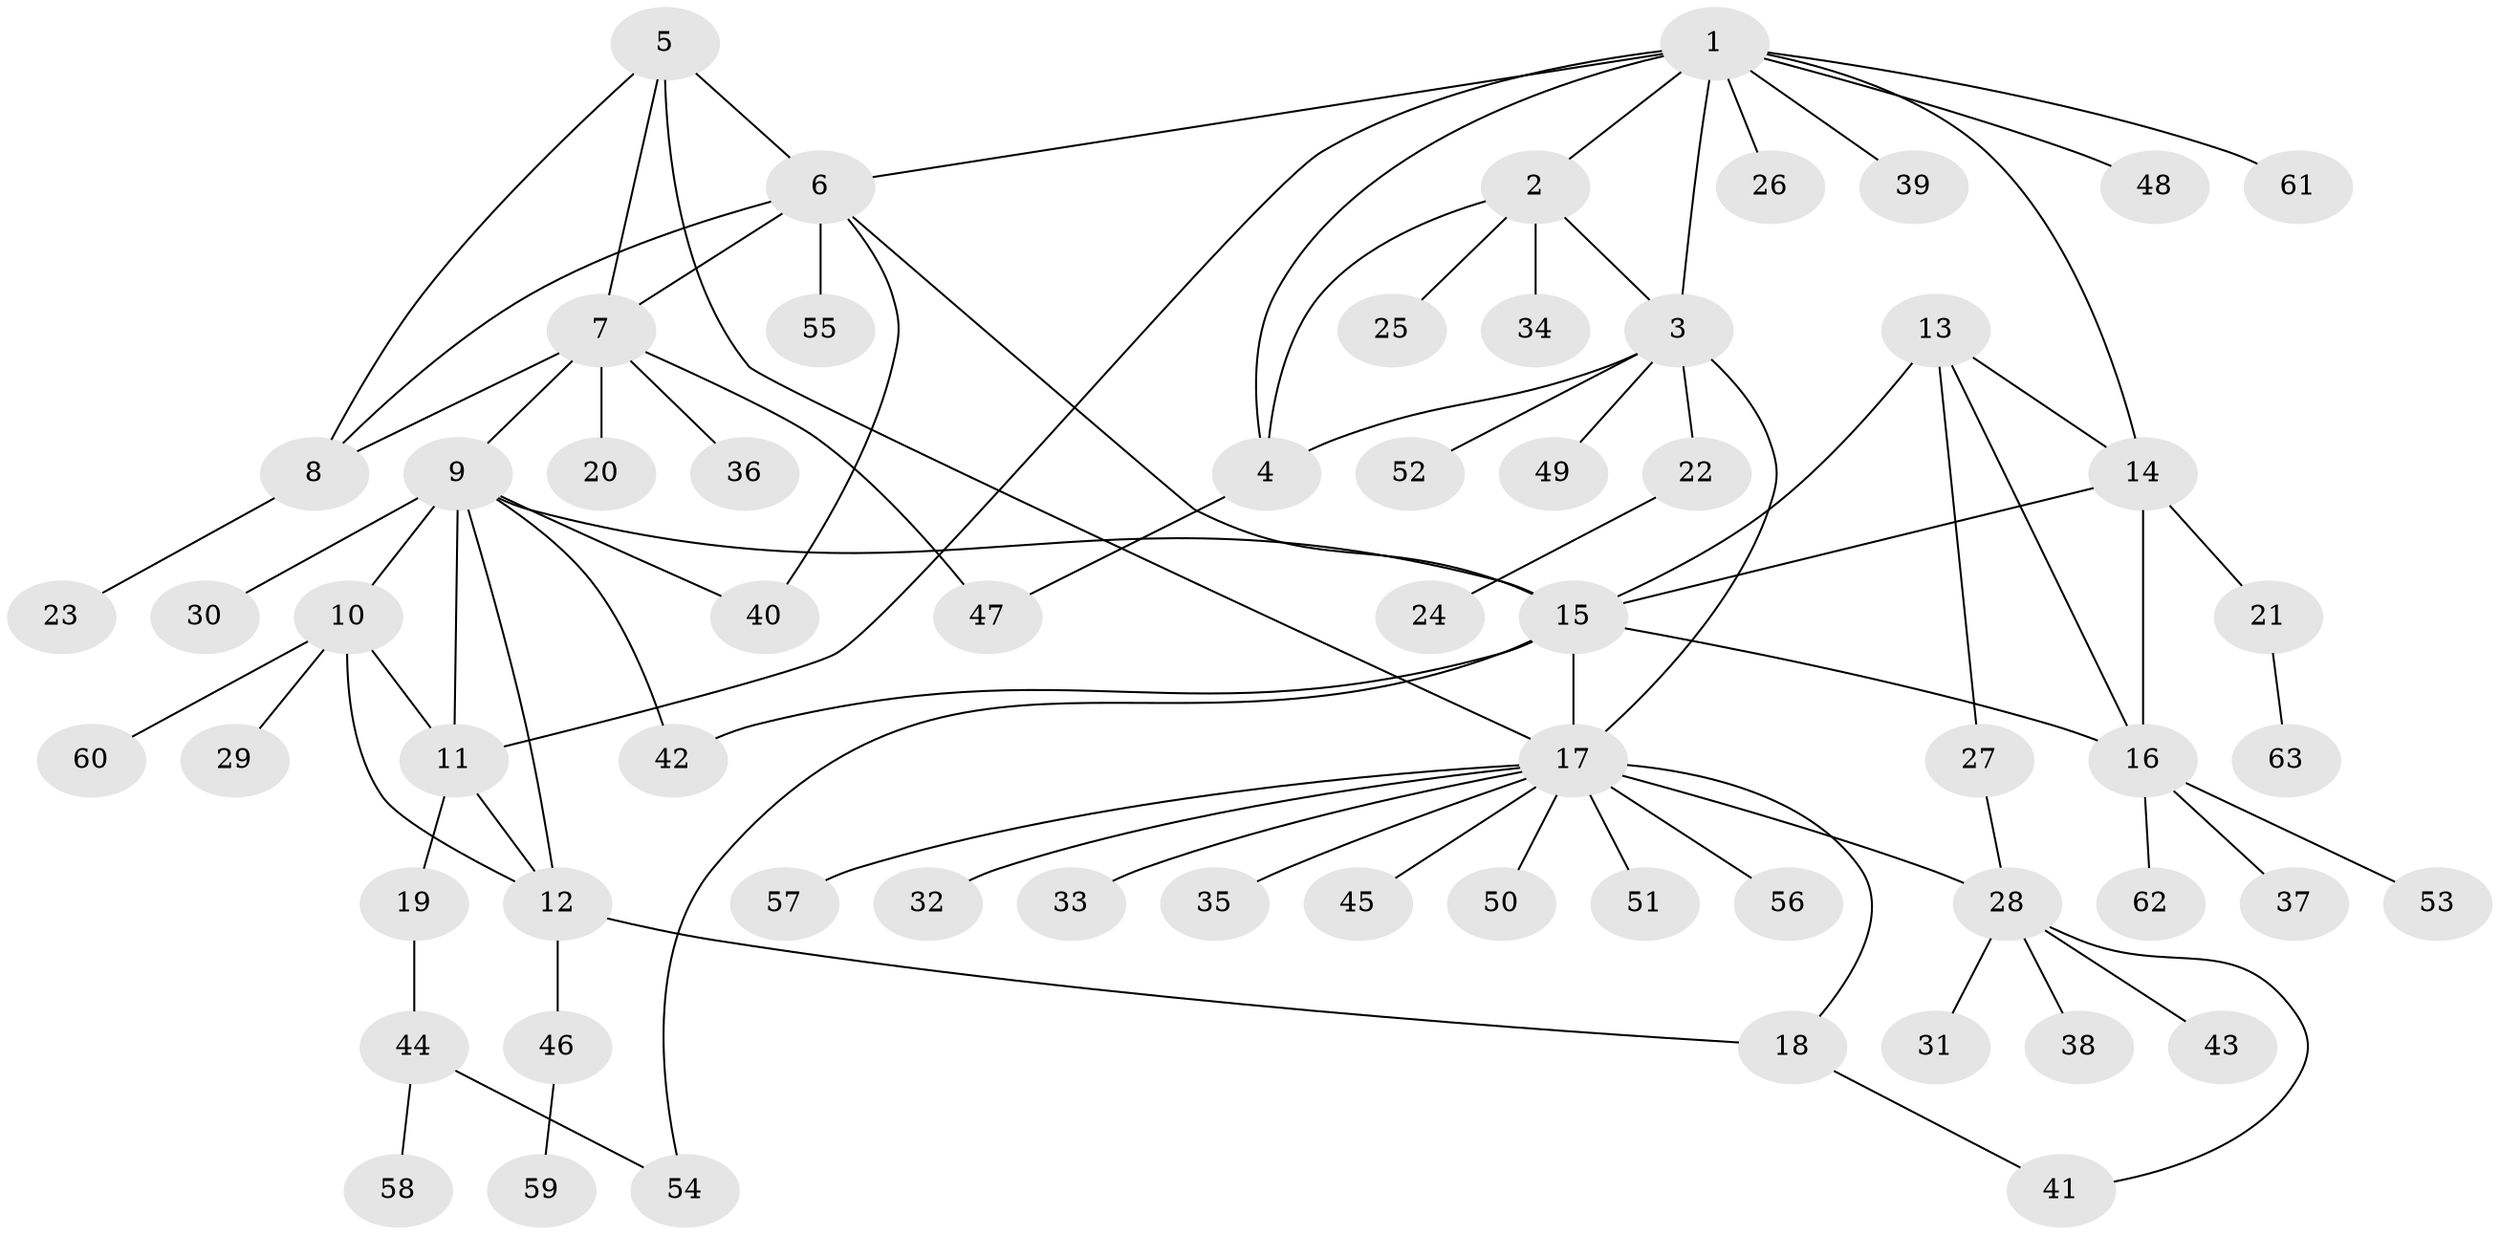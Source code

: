 // original degree distribution, {11: 0.011235955056179775, 6: 0.056179775280898875, 8: 0.033707865168539325, 5: 0.056179775280898875, 9: 0.02247191011235955, 7: 0.02247191011235955, 3: 0.0449438202247191, 15: 0.011235955056179775, 2: 0.16853932584269662, 1: 0.5730337078651685}
// Generated by graph-tools (version 1.1) at 2025/52/03/04/25 22:52:45]
// undirected, 63 vertices, 86 edges
graph export_dot {
  node [color=gray90,style=filled];
  1;
  2;
  3;
  4;
  5;
  6;
  7;
  8;
  9;
  10;
  11;
  12;
  13;
  14;
  15;
  16;
  17;
  18;
  19;
  20;
  21;
  22;
  23;
  24;
  25;
  26;
  27;
  28;
  29;
  30;
  31;
  32;
  33;
  34;
  35;
  36;
  37;
  38;
  39;
  40;
  41;
  42;
  43;
  44;
  45;
  46;
  47;
  48;
  49;
  50;
  51;
  52;
  53;
  54;
  55;
  56;
  57;
  58;
  59;
  60;
  61;
  62;
  63;
  1 -- 2 [weight=1.0];
  1 -- 3 [weight=1.0];
  1 -- 4 [weight=1.0];
  1 -- 6 [weight=1.0];
  1 -- 11 [weight=1.0];
  1 -- 14 [weight=1.0];
  1 -- 26 [weight=1.0];
  1 -- 39 [weight=1.0];
  1 -- 48 [weight=1.0];
  1 -- 61 [weight=1.0];
  2 -- 3 [weight=1.0];
  2 -- 4 [weight=1.0];
  2 -- 25 [weight=1.0];
  2 -- 34 [weight=1.0];
  3 -- 4 [weight=1.0];
  3 -- 17 [weight=1.0];
  3 -- 22 [weight=1.0];
  3 -- 49 [weight=1.0];
  3 -- 52 [weight=1.0];
  4 -- 47 [weight=1.0];
  5 -- 6 [weight=1.0];
  5 -- 7 [weight=1.0];
  5 -- 8 [weight=1.0];
  5 -- 17 [weight=1.0];
  6 -- 7 [weight=1.0];
  6 -- 8 [weight=1.0];
  6 -- 15 [weight=1.0];
  6 -- 40 [weight=1.0];
  6 -- 55 [weight=1.0];
  7 -- 8 [weight=1.0];
  7 -- 9 [weight=1.0];
  7 -- 20 [weight=1.0];
  7 -- 36 [weight=1.0];
  7 -- 47 [weight=1.0];
  8 -- 23 [weight=1.0];
  9 -- 10 [weight=1.0];
  9 -- 11 [weight=1.0];
  9 -- 12 [weight=1.0];
  9 -- 15 [weight=1.0];
  9 -- 30 [weight=1.0];
  9 -- 40 [weight=1.0];
  9 -- 42 [weight=1.0];
  10 -- 11 [weight=1.0];
  10 -- 12 [weight=1.0];
  10 -- 29 [weight=1.0];
  10 -- 60 [weight=1.0];
  11 -- 12 [weight=1.0];
  11 -- 19 [weight=1.0];
  12 -- 18 [weight=1.0];
  12 -- 46 [weight=1.0];
  13 -- 14 [weight=1.0];
  13 -- 15 [weight=1.0];
  13 -- 16 [weight=1.0];
  13 -- 27 [weight=1.0];
  14 -- 15 [weight=1.0];
  14 -- 16 [weight=1.0];
  14 -- 21 [weight=1.0];
  15 -- 16 [weight=1.0];
  15 -- 17 [weight=1.0];
  15 -- 42 [weight=1.0];
  15 -- 54 [weight=1.0];
  16 -- 37 [weight=1.0];
  16 -- 53 [weight=1.0];
  16 -- 62 [weight=1.0];
  17 -- 18 [weight=3.0];
  17 -- 28 [weight=1.0];
  17 -- 32 [weight=1.0];
  17 -- 33 [weight=1.0];
  17 -- 35 [weight=1.0];
  17 -- 45 [weight=1.0];
  17 -- 50 [weight=1.0];
  17 -- 51 [weight=1.0];
  17 -- 56 [weight=1.0];
  17 -- 57 [weight=1.0];
  18 -- 41 [weight=1.0];
  19 -- 44 [weight=1.0];
  21 -- 63 [weight=1.0];
  22 -- 24 [weight=1.0];
  27 -- 28 [weight=1.0];
  28 -- 31 [weight=1.0];
  28 -- 38 [weight=1.0];
  28 -- 41 [weight=1.0];
  28 -- 43 [weight=1.0];
  44 -- 54 [weight=1.0];
  44 -- 58 [weight=1.0];
  46 -- 59 [weight=1.0];
}
